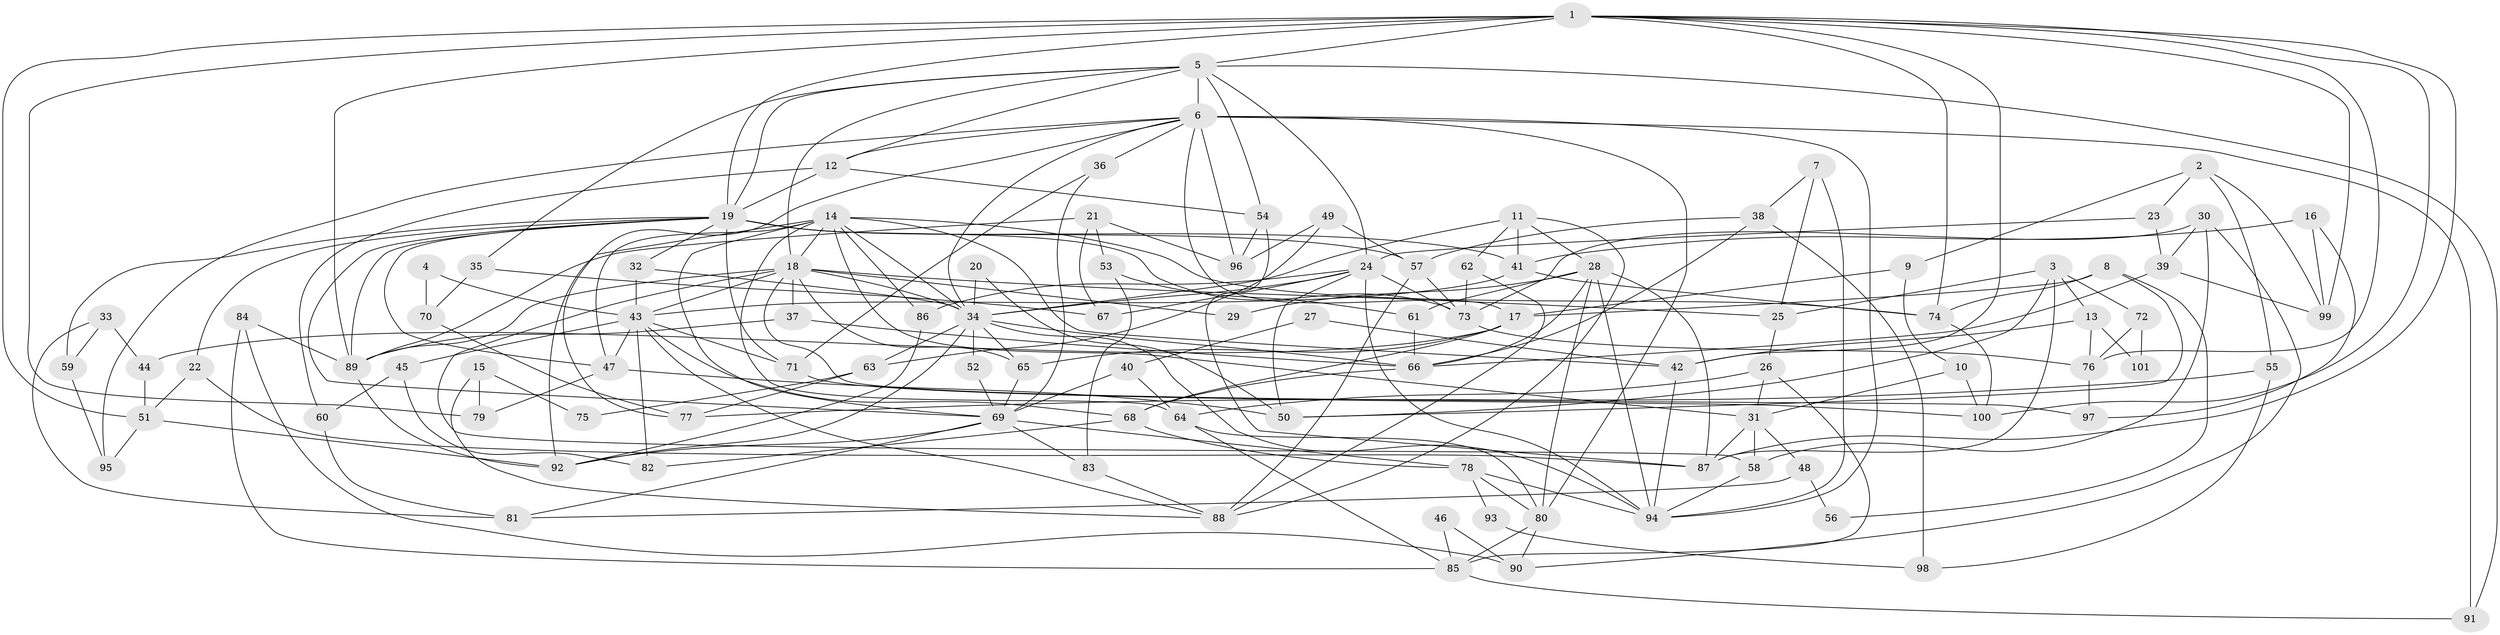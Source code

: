 // original degree distribution, {3: 0.34265734265734266, 4: 0.23076923076923078, 5: 0.18181818181818182, 2: 0.0979020979020979, 8: 0.013986013986013986, 6: 0.0979020979020979, 7: 0.03496503496503497}
// Generated by graph-tools (version 1.1) at 2025/51/03/04/25 22:51:00]
// undirected, 101 vertices, 229 edges
graph export_dot {
  node [color=gray90,style=filled];
  1;
  2;
  3;
  4;
  5;
  6;
  7;
  8;
  9;
  10;
  11;
  12;
  13;
  14;
  15;
  16;
  17;
  18;
  19;
  20;
  21;
  22;
  23;
  24;
  25;
  26;
  27;
  28;
  29;
  30;
  31;
  32;
  33;
  34;
  35;
  36;
  37;
  38;
  39;
  40;
  41;
  42;
  43;
  44;
  45;
  46;
  47;
  48;
  49;
  50;
  51;
  52;
  53;
  54;
  55;
  56;
  57;
  58;
  59;
  60;
  61;
  62;
  63;
  64;
  65;
  66;
  67;
  68;
  69;
  70;
  71;
  72;
  73;
  74;
  75;
  76;
  77;
  78;
  79;
  80;
  81;
  82;
  83;
  84;
  85;
  86;
  87;
  88;
  89;
  90;
  91;
  92;
  93;
  94;
  95;
  96;
  97;
  98;
  99;
  100;
  101;
  1 -- 5 [weight=1.0];
  1 -- 19 [weight=2.0];
  1 -- 42 [weight=1.0];
  1 -- 51 [weight=1.0];
  1 -- 74 [weight=1.0];
  1 -- 76 [weight=1.0];
  1 -- 79 [weight=1.0];
  1 -- 87 [weight=1.0];
  1 -- 89 [weight=1.0];
  1 -- 99 [weight=1.0];
  1 -- 100 [weight=1.0];
  2 -- 9 [weight=1.0];
  2 -- 23 [weight=1.0];
  2 -- 55 [weight=1.0];
  2 -- 99 [weight=1.0];
  3 -- 13 [weight=1.0];
  3 -- 25 [weight=1.0];
  3 -- 50 [weight=1.0];
  3 -- 72 [weight=1.0];
  3 -- 87 [weight=1.0];
  4 -- 43 [weight=1.0];
  4 -- 70 [weight=1.0];
  5 -- 6 [weight=2.0];
  5 -- 12 [weight=1.0];
  5 -- 18 [weight=1.0];
  5 -- 19 [weight=1.0];
  5 -- 24 [weight=2.0];
  5 -- 35 [weight=1.0];
  5 -- 54 [weight=1.0];
  5 -- 91 [weight=1.0];
  6 -- 12 [weight=1.0];
  6 -- 17 [weight=2.0];
  6 -- 34 [weight=1.0];
  6 -- 36 [weight=2.0];
  6 -- 77 [weight=1.0];
  6 -- 80 [weight=1.0];
  6 -- 91 [weight=1.0];
  6 -- 94 [weight=1.0];
  6 -- 95 [weight=1.0];
  6 -- 96 [weight=1.0];
  7 -- 25 [weight=1.0];
  7 -- 38 [weight=1.0];
  7 -- 94 [weight=1.0];
  8 -- 17 [weight=1.0];
  8 -- 50 [weight=1.0];
  8 -- 56 [weight=1.0];
  8 -- 74 [weight=1.0];
  9 -- 10 [weight=1.0];
  9 -- 17 [weight=1.0];
  10 -- 31 [weight=1.0];
  10 -- 100 [weight=1.0];
  11 -- 28 [weight=1.0];
  11 -- 34 [weight=1.0];
  11 -- 41 [weight=1.0];
  11 -- 62 [weight=1.0];
  11 -- 88 [weight=1.0];
  12 -- 19 [weight=1.0];
  12 -- 54 [weight=1.0];
  12 -- 60 [weight=1.0];
  13 -- 42 [weight=1.0];
  13 -- 76 [weight=1.0];
  13 -- 101 [weight=1.0];
  14 -- 18 [weight=1.0];
  14 -- 31 [weight=2.0];
  14 -- 34 [weight=1.0];
  14 -- 42 [weight=1.0];
  14 -- 47 [weight=1.0];
  14 -- 64 [weight=1.0];
  14 -- 69 [weight=1.0];
  14 -- 74 [weight=1.0];
  14 -- 86 [weight=1.0];
  14 -- 92 [weight=1.0];
  15 -- 75 [weight=1.0];
  15 -- 79 [weight=1.0];
  15 -- 88 [weight=1.0];
  16 -- 41 [weight=1.0];
  16 -- 97 [weight=1.0];
  16 -- 99 [weight=1.0];
  17 -- 44 [weight=1.0];
  17 -- 65 [weight=1.0];
  17 -- 68 [weight=1.0];
  18 -- 25 [weight=1.0];
  18 -- 29 [weight=1.0];
  18 -- 34 [weight=1.0];
  18 -- 37 [weight=1.0];
  18 -- 43 [weight=1.0];
  18 -- 58 [weight=1.0];
  18 -- 65 [weight=1.0];
  18 -- 89 [weight=1.0];
  18 -- 97 [weight=1.0];
  19 -- 22 [weight=1.0];
  19 -- 32 [weight=1.0];
  19 -- 41 [weight=1.0];
  19 -- 47 [weight=1.0];
  19 -- 57 [weight=1.0];
  19 -- 59 [weight=1.0];
  19 -- 69 [weight=1.0];
  19 -- 71 [weight=1.0];
  19 -- 73 [weight=1.0];
  19 -- 89 [weight=1.0];
  20 -- 34 [weight=1.0];
  20 -- 50 [weight=1.0];
  21 -- 53 [weight=1.0];
  21 -- 67 [weight=1.0];
  21 -- 89 [weight=1.0];
  21 -- 96 [weight=1.0];
  22 -- 51 [weight=1.0];
  22 -- 87 [weight=1.0];
  23 -- 24 [weight=1.0];
  23 -- 39 [weight=1.0];
  24 -- 34 [weight=1.0];
  24 -- 50 [weight=1.0];
  24 -- 67 [weight=2.0];
  24 -- 73 [weight=1.0];
  24 -- 86 [weight=3.0];
  24 -- 94 [weight=1.0];
  25 -- 26 [weight=1.0];
  26 -- 31 [weight=1.0];
  26 -- 64 [weight=1.0];
  26 -- 85 [weight=1.0];
  27 -- 40 [weight=1.0];
  27 -- 42 [weight=1.0];
  28 -- 29 [weight=1.0];
  28 -- 61 [weight=1.0];
  28 -- 66 [weight=1.0];
  28 -- 80 [weight=1.0];
  28 -- 87 [weight=1.0];
  28 -- 94 [weight=1.0];
  30 -- 39 [weight=1.0];
  30 -- 58 [weight=1.0];
  30 -- 73 [weight=1.0];
  30 -- 90 [weight=1.0];
  31 -- 48 [weight=1.0];
  31 -- 58 [weight=1.0];
  31 -- 87 [weight=1.0];
  32 -- 34 [weight=1.0];
  32 -- 43 [weight=1.0];
  33 -- 44 [weight=1.0];
  33 -- 59 [weight=1.0];
  33 -- 81 [weight=1.0];
  34 -- 52 [weight=1.0];
  34 -- 63 [weight=1.0];
  34 -- 65 [weight=2.0];
  34 -- 66 [weight=1.0];
  34 -- 92 [weight=1.0];
  34 -- 94 [weight=1.0];
  35 -- 67 [weight=1.0];
  35 -- 70 [weight=1.0];
  36 -- 69 [weight=1.0];
  36 -- 71 [weight=1.0];
  37 -- 66 [weight=1.0];
  37 -- 89 [weight=1.0];
  38 -- 57 [weight=1.0];
  38 -- 66 [weight=1.0];
  38 -- 98 [weight=1.0];
  39 -- 66 [weight=1.0];
  39 -- 99 [weight=1.0];
  40 -- 64 [weight=1.0];
  40 -- 69 [weight=1.0];
  41 -- 43 [weight=1.0];
  41 -- 74 [weight=1.0];
  42 -- 94 [weight=1.0];
  43 -- 45 [weight=1.0];
  43 -- 47 [weight=1.0];
  43 -- 68 [weight=1.0];
  43 -- 71 [weight=1.0];
  43 -- 82 [weight=1.0];
  43 -- 88 [weight=1.0];
  44 -- 51 [weight=1.0];
  45 -- 60 [weight=1.0];
  45 -- 82 [weight=1.0];
  46 -- 85 [weight=1.0];
  46 -- 90 [weight=1.0];
  47 -- 50 [weight=1.0];
  47 -- 79 [weight=1.0];
  48 -- 56 [weight=1.0];
  48 -- 81 [weight=1.0];
  49 -- 57 [weight=1.0];
  49 -- 63 [weight=1.0];
  49 -- 96 [weight=1.0];
  51 -- 92 [weight=1.0];
  51 -- 95 [weight=1.0];
  52 -- 69 [weight=1.0];
  53 -- 61 [weight=1.0];
  53 -- 83 [weight=1.0];
  54 -- 87 [weight=1.0];
  54 -- 96 [weight=1.0];
  55 -- 77 [weight=1.0];
  55 -- 98 [weight=1.0];
  57 -- 73 [weight=1.0];
  57 -- 88 [weight=1.0];
  58 -- 94 [weight=1.0];
  59 -- 95 [weight=1.0];
  60 -- 81 [weight=1.0];
  61 -- 66 [weight=1.0];
  62 -- 73 [weight=1.0];
  62 -- 88 [weight=1.0];
  63 -- 75 [weight=1.0];
  63 -- 77 [weight=1.0];
  64 -- 80 [weight=1.0];
  64 -- 85 [weight=1.0];
  65 -- 69 [weight=1.0];
  66 -- 68 [weight=1.0];
  68 -- 78 [weight=1.0];
  68 -- 82 [weight=1.0];
  69 -- 78 [weight=1.0];
  69 -- 81 [weight=1.0];
  69 -- 83 [weight=1.0];
  69 -- 92 [weight=1.0];
  70 -- 77 [weight=1.0];
  71 -- 100 [weight=1.0];
  72 -- 76 [weight=1.0];
  72 -- 101 [weight=1.0];
  73 -- 76 [weight=1.0];
  74 -- 100 [weight=1.0];
  76 -- 97 [weight=1.0];
  78 -- 80 [weight=1.0];
  78 -- 93 [weight=1.0];
  78 -- 94 [weight=1.0];
  80 -- 85 [weight=1.0];
  80 -- 90 [weight=1.0];
  83 -- 88 [weight=1.0];
  84 -- 85 [weight=1.0];
  84 -- 89 [weight=1.0];
  84 -- 90 [weight=1.0];
  85 -- 91 [weight=1.0];
  86 -- 92 [weight=1.0];
  89 -- 92 [weight=1.0];
  93 -- 98 [weight=1.0];
}
